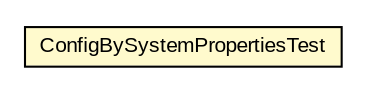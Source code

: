 #!/usr/local/bin/dot
#
# Class diagram 
# Generated by UMLGraph version R5_6-24-gf6e263 (http://www.umlgraph.org/)
#

digraph G {
	edge [fontname="arial",fontsize=10,labelfontname="arial",labelfontsize=10];
	node [fontname="arial",fontsize=10,shape=plaintext];
	nodesep=0.25;
	ranksep=0.5;
	// net.brabenetz.lib.securedproperties.config.ConfigBySystemPropertiesTest
	c267 [label=<<table title="net.brabenetz.lib.securedproperties.config.ConfigBySystemPropertiesTest" border="0" cellborder="1" cellspacing="0" cellpadding="2" port="p" bgcolor="lemonChiffon" href="./ConfigBySystemPropertiesTest.html">
		<tr><td><table border="0" cellspacing="0" cellpadding="1">
<tr><td align="center" balign="center"> ConfigBySystemPropertiesTest </td></tr>
		</table></td></tr>
		</table>>, URL="./ConfigBySystemPropertiesTest.html", fontname="arial", fontcolor="black", fontsize=10.0];
}

